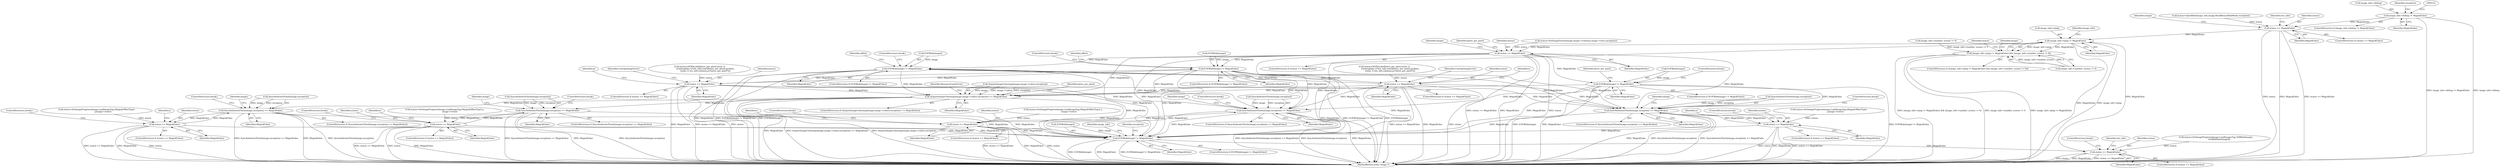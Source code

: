 digraph "0_ImageMagick_ce98a7acbcfca7f0a178f4b1e7b957e419e0cc99@pointer" {
"1000146" [label="(Call,image_info->debug != MagickFalse)"];
"1000185" [label="(Call,status == MagickFalse)"];
"1000505" [label="(Call,image_info->ping != MagickFalse)"];
"1000504" [label="(Call,(image_info->ping != MagickFalse) && (image_info->number_scenes != 0))"];
"1000542" [label="(Call,status == MagickFalse)"];
"1000695" [label="(Call,EOFBlob(image) != MagickFalse)"];
"1001538" [label="(Call,SyncAuthenticPixels(image,exception) == MagickFalse)"];
"1001565" [label="(Call,status == MagickFalse)"];
"1001969" [label="(Call,EOFBlob(image) != MagickFalse)"];
"1002050" [label="(Call,status == MagickFalse)"];
"1001681" [label="(Call,SyncAuthenticPixels(image,exception) == MagickFalse)"];
"1001708" [label="(Call,status == MagickFalse)"];
"1001715" [label="(Call,AcquireImageColormap(image,image->colors,exception) == MagickFalse)"];
"1001820" [label="(Call,SyncAuthenticPixels(image,exception) == MagickFalse)"];
"1001847" [label="(Call,status == MagickFalse)"];
"1001928" [label="(Call,SyncAuthenticPixels(image,exception) == MagickFalse)"];
"1001955" [label="(Call,status == MagickFalse)"];
"1001114" [label="(Call,EOFBlob(image) != MagickFalse)"];
"1001161" [label="(Call,status == MagickFalse)"];
"1001265" [label="(Call,EOFBlob(image) != MagickFalse)"];
"1001312" [label="(Call,status == MagickFalse)"];
"1001728" [label="(Identifier,bytes_per_pixel)"];
"1000504" [label="(Call,(image_info->ping != MagickFalse) && (image_info->number_scenes != 0))"];
"1001929" [label="(Call,SyncAuthenticPixels(image,exception))"];
"1000696" [label="(Call,EOFBlob(image))"];
"1001825" [label="(ControlStructure,break;)"];
"1002050" [label="(Call,status == MagickFalse)"];
"1000510" [label="(Call,image_info->number_scenes != 0)"];
"1000146" [label="(Call,image_info->debug != MagickFalse)"];
"1001312" [label="(Call,status == MagickFalse)"];
"1001958" [label="(ControlStructure,break;)"];
"1000150" [label="(Identifier,MagickFalse)"];
"1001132" [label="(Call,status=SGIDecode(bytes_per_pixel,(ssize_t)\n                  (runlength[y+z*iris_info.rows]/bytes_per_pixel),packets,\n                  (ssize_t) iris_info.columns,p+bytes_per_pixel*z))"];
"1000145" [label="(ControlStructure,if (image_info->debug != MagickFalse))"];
"1001819" [label="(ControlStructure,if (SyncAuthenticPixels(image,exception) == MagickFalse))"];
"1001932" [label="(Identifier,MagickFalse)"];
"1000190" [label="(Identifier,image)"];
"1001927" [label="(ControlStructure,if (SyncAuthenticPixels(image,exception) == MagickFalse))"];
"1001715" [label="(Call,AcquireImageColormap(image,image->colors,exception) == MagickFalse)"];
"1001567" [label="(Identifier,MagickFalse)"];
"1001933" [label="(ControlStructure,break;)"];
"1001313" [label="(Identifier,status)"];
"1001850" [label="(ControlStructure,break;)"];
"1000147" [label="(Call,image_info->debug)"];
"1001547" [label="(Identifier,image)"];
"1000699" [label="(ControlStructure,break;)"];
"1000542" [label="(Call,status == MagickFalse)"];
"1001163" [label="(Identifier,MagickFalse)"];
"1001680" [label="(ControlStructure,if (SyncAuthenticPixels(image,exception) == MagickFalse))"];
"1001846" [label="(ControlStructure,if (status == MagickFalse))"];
"1000543" [label="(Identifier,status)"];
"1001849" [label="(Identifier,MagickFalse)"];
"1001212" [label="(Identifier,z)"];
"1001985" [label="(Identifier,image_info)"];
"1001539" [label="(Call,SyncAuthenticPixels(image,exception))"];
"1001115" [label="(Call,EOFBlob(image))"];
"1001709" [label="(Identifier,status)"];
"1001271" [label="(Identifier,offset)"];
"1001724" [label="(Identifier,ResourceLimitError)"];
"1001708" [label="(Call,status == MagickFalse)"];
"1001928" [label="(Call,SyncAuthenticPixels(image,exception) == MagickFalse)"];
"1000177" [label="(Call,status=OpenBlob(image_info,image,ReadBinaryBlobMode,exception))"];
"1002049" [label="(ControlStructure,if (status == MagickFalse))"];
"1001956" [label="(Identifier,status)"];
"1001314" [label="(Identifier,MagickFalse)"];
"1001114" [label="(Call,EOFBlob(image) != MagickFalse)"];
"1002040" [label="(Call,status=SetImageProgress(image,LoadImagesTag,TellBlob(image),\n          GetBlobSize(image)))"];
"1001162" [label="(Identifier,status)"];
"1001983" [label="(Call,image_info->number_scenes != 0)"];
"1001537" [label="(ControlStructure,if (SyncAuthenticPixels(image,exception) == MagickFalse))"];
"1001696" [label="(Call,status=SetImageProgress(image,LoadImageTag,(MagickOffsetType) y,\n                  image->rows))"];
"1002066" [label="(MethodReturn,static Image *)"];
"1001714" [label="(ControlStructure,if (AcquireImageColormap(image,image->colors,exception) == MagickFalse))"];
"1000544" [label="(Identifier,MagickFalse)"];
"1001690" [label="(Identifier,image)"];
"1001864" [label="(Identifier,y)"];
"1001118" [label="(ControlStructure,break;)"];
"1001954" [label="(ControlStructure,if (status == MagickFalse))"];
"1001283" [label="(Call,status=SGIDecode(bytes_per_pixel,(ssize_t)\n                  (runlength[y+z*iris_info.rows]/bytes_per_pixel),packets,\n                  (ssize_t) iris_info.columns,p+bytes_per_pixel*z))"];
"1000199" [label="(Identifier,iris_info)"];
"1000541" [label="(ControlStructure,if (status == MagickFalse))"];
"1002053" [label="(ControlStructure,break;)"];
"1001835" [label="(Call,status=SetImageProgress(image,LoadImageTag,(MagickOffsetType)\n                    y,image->rows))"];
"1000185" [label="(Call,status == MagickFalse)"];
"1000531" [label="(Identifier,status)"];
"1001316" [label="(Identifier,CorruptImageError)"];
"1001268" [label="(Identifier,MagickFalse)"];
"1001943" [label="(Call,status=SetImageProgress(image,LoadImageTag,(MagickOffsetType) y,\n                image->rows))"];
"1001566" [label="(Identifier,status)"];
"1002056" [label="(Identifier,iris_info)"];
"1001847" [label="(Call,status == MagickFalse)"];
"1001957" [label="(Identifier,MagickFalse)"];
"1001685" [label="(Identifier,MagickFalse)"];
"1001553" [label="(Call,status=SetImageProgress(image,LoadImageTag,(MagickOffsetType)\n                    y,image->rows))"];
"1001969" [label="(Call,EOFBlob(image) != MagickFalse)"];
"1001564" [label="(ControlStructure,if (status == MagickFalse))"];
"1001972" [label="(Identifier,MagickFalse)"];
"1001160" [label="(ControlStructure,if (status == MagickFalse))"];
"1001543" [label="(ControlStructure,break;)"];
"1001113" [label="(ControlStructure,if (EOFBlob(image) != MagickFalse))"];
"1001565" [label="(Call,status == MagickFalse)"];
"1001269" [label="(ControlStructure,break;)"];
"1001975" [label="(Identifier,exception)"];
"1001161" [label="(Call,status == MagickFalse)"];
"1001707" [label="(ControlStructure,if (status == MagickFalse))"];
"1001937" [label="(Identifier,image)"];
"1001968" [label="(ControlStructure,if (EOFBlob(image) != MagickFalse))"];
"1001168" [label="(Identifier,p)"];
"1000695" [label="(Call,EOFBlob(image) != MagickFalse)"];
"1001824" [label="(Identifier,MagickFalse)"];
"1001829" [label="(Identifier,image)"];
"1000530" [label="(Call,status=SetImageExtent(image,image->columns,image->rows,exception))"];
"1001538" [label="(Call,SyncAuthenticPixels(image,exception) == MagickFalse)"];
"1002052" [label="(Identifier,MagickFalse)"];
"1000187" [label="(Identifier,MagickFalse)"];
"1000162" [label="(Identifier,exception)"];
"1000184" [label="(ControlStructure,if (status == MagickFalse))"];
"1001970" [label="(Call,EOFBlob(image))"];
"1000694" [label="(ControlStructure,if (EOFBlob(image) != MagickFalse))"];
"1000698" [label="(Identifier,MagickFalse)"];
"1001743" [label="(Identifier,y)"];
"1002051" [label="(Identifier,status)"];
"1001582" [label="(Identifier,y)"];
"1000186" [label="(Identifier,status)"];
"1001955" [label="(Call,status == MagickFalse)"];
"1000547" [label="(Identifier,image)"];
"1000506" [label="(Call,image_info->ping)"];
"1001716" [label="(Call,AcquireImageColormap(image,image->colors,exception))"];
"1001710" [label="(Identifier,MagickFalse)"];
"1001686" [label="(ControlStructure,break;)"];
"1001117" [label="(Identifier,MagickFalse)"];
"1001311" [label="(ControlStructure,if (status == MagickFalse))"];
"1001542" [label="(Identifier,MagickFalse)"];
"1001711" [label="(ControlStructure,break;)"];
"1001401" [label="(Identifier,y)"];
"1000702" [label="(Identifier,bytes_per_pixel)"];
"1000503" [label="(ControlStructure,if ((image_info->ping != MagickFalse) && (image_info->number_scenes != 0)))"];
"1001264" [label="(ControlStructure,if (EOFBlob(image) != MagickFalse))"];
"1000549" [label="(Identifier,bytes_per_pixel)"];
"1000505" [label="(Call,image_info->ping != MagickFalse)"];
"1001266" [label="(Call,EOFBlob(image))"];
"1001265" [label="(Call,EOFBlob(image) != MagickFalse)"];
"1000512" [label="(Identifier,image_info)"];
"1001165" [label="(Identifier,CorruptImageError)"];
"1001681" [label="(Call,SyncAuthenticPixels(image,exception) == MagickFalse)"];
"1001120" [label="(Identifier,offset)"];
"1001820" [label="(Call,SyncAuthenticPixels(image,exception) == MagickFalse)"];
"1000518" [label="(Identifier,image)"];
"1000509" [label="(Identifier,MagickFalse)"];
"1001568" [label="(ControlStructure,break;)"];
"1001682" [label="(Call,SyncAuthenticPixels(image,exception))"];
"1001848" [label="(Identifier,status)"];
"1001722" [label="(Identifier,MagickFalse)"];
"1001821" [label="(Call,SyncAuthenticPixels(image,exception))"];
"1000146" -> "1000145"  [label="AST: "];
"1000146" -> "1000150"  [label="CFG: "];
"1000147" -> "1000146"  [label="AST: "];
"1000150" -> "1000146"  [label="AST: "];
"1000152" -> "1000146"  [label="CFG: "];
"1000162" -> "1000146"  [label="CFG: "];
"1000146" -> "1002066"  [label="DDG: image_info->debug != MagickFalse"];
"1000146" -> "1002066"  [label="DDG: image_info->debug"];
"1000146" -> "1000185"  [label="DDG: MagickFalse"];
"1000185" -> "1000184"  [label="AST: "];
"1000185" -> "1000187"  [label="CFG: "];
"1000186" -> "1000185"  [label="AST: "];
"1000187" -> "1000185"  [label="AST: "];
"1000190" -> "1000185"  [label="CFG: "];
"1000199" -> "1000185"  [label="CFG: "];
"1000185" -> "1002066"  [label="DDG: status"];
"1000185" -> "1002066"  [label="DDG: MagickFalse"];
"1000185" -> "1002066"  [label="DDG: status == MagickFalse"];
"1000177" -> "1000185"  [label="DDG: status"];
"1000185" -> "1000505"  [label="DDG: MagickFalse"];
"1000505" -> "1000504"  [label="AST: "];
"1000505" -> "1000509"  [label="CFG: "];
"1000506" -> "1000505"  [label="AST: "];
"1000509" -> "1000505"  [label="AST: "];
"1000512" -> "1000505"  [label="CFG: "];
"1000504" -> "1000505"  [label="CFG: "];
"1000505" -> "1002066"  [label="DDG: MagickFalse"];
"1000505" -> "1002066"  [label="DDG: image_info->ping"];
"1000505" -> "1000504"  [label="DDG: image_info->ping"];
"1000505" -> "1000504"  [label="DDG: MagickFalse"];
"1001969" -> "1000505"  [label="DDG: MagickFalse"];
"1002050" -> "1000505"  [label="DDG: MagickFalse"];
"1000505" -> "1000542"  [label="DDG: MagickFalse"];
"1000504" -> "1000503"  [label="AST: "];
"1000504" -> "1000510"  [label="CFG: "];
"1000510" -> "1000504"  [label="AST: "];
"1000518" -> "1000504"  [label="CFG: "];
"1000531" -> "1000504"  [label="CFG: "];
"1000504" -> "1002066"  [label="DDG: image_info->ping != MagickFalse"];
"1000504" -> "1002066"  [label="DDG: (image_info->ping != MagickFalse) && (image_info->number_scenes != 0)"];
"1000504" -> "1002066"  [label="DDG: image_info->number_scenes != 0"];
"1000510" -> "1000504"  [label="DDG: image_info->number_scenes"];
"1000510" -> "1000504"  [label="DDG: 0"];
"1001983" -> "1000504"  [label="DDG: image_info->number_scenes != 0"];
"1000542" -> "1000541"  [label="AST: "];
"1000542" -> "1000544"  [label="CFG: "];
"1000543" -> "1000542"  [label="AST: "];
"1000544" -> "1000542"  [label="AST: "];
"1000547" -> "1000542"  [label="CFG: "];
"1000549" -> "1000542"  [label="CFG: "];
"1000542" -> "1002066"  [label="DDG: status"];
"1000542" -> "1002066"  [label="DDG: status == MagickFalse"];
"1000542" -> "1002066"  [label="DDG: MagickFalse"];
"1000530" -> "1000542"  [label="DDG: status"];
"1000542" -> "1000695"  [label="DDG: MagickFalse"];
"1000542" -> "1001114"  [label="DDG: MagickFalse"];
"1000542" -> "1001265"  [label="DDG: MagickFalse"];
"1000542" -> "1001538"  [label="DDG: MagickFalse"];
"1000542" -> "1001681"  [label="DDG: MagickFalse"];
"1000542" -> "1001715"  [label="DDG: MagickFalse"];
"1000542" -> "1001969"  [label="DDG: MagickFalse"];
"1000695" -> "1000694"  [label="AST: "];
"1000695" -> "1000698"  [label="CFG: "];
"1000696" -> "1000695"  [label="AST: "];
"1000698" -> "1000695"  [label="AST: "];
"1000699" -> "1000695"  [label="CFG: "];
"1000702" -> "1000695"  [label="CFG: "];
"1000695" -> "1002066"  [label="DDG: EOFBlob(image) != MagickFalse"];
"1000695" -> "1002066"  [label="DDG: EOFBlob(image)"];
"1000695" -> "1002066"  [label="DDG: MagickFalse"];
"1000696" -> "1000695"  [label="DDG: image"];
"1000695" -> "1001538"  [label="DDG: MagickFalse"];
"1000695" -> "1001681"  [label="DDG: MagickFalse"];
"1000695" -> "1001715"  [label="DDG: MagickFalse"];
"1000695" -> "1001969"  [label="DDG: MagickFalse"];
"1001538" -> "1001537"  [label="AST: "];
"1001538" -> "1001542"  [label="CFG: "];
"1001539" -> "1001538"  [label="AST: "];
"1001542" -> "1001538"  [label="AST: "];
"1001543" -> "1001538"  [label="CFG: "];
"1001547" -> "1001538"  [label="CFG: "];
"1001538" -> "1002066"  [label="DDG: MagickFalse"];
"1001538" -> "1002066"  [label="DDG: SyncAuthenticPixels(image,exception)"];
"1001538" -> "1002066"  [label="DDG: SyncAuthenticPixels(image,exception) == MagickFalse"];
"1001539" -> "1001538"  [label="DDG: image"];
"1001539" -> "1001538"  [label="DDG: exception"];
"1001161" -> "1001538"  [label="DDG: MagickFalse"];
"1001565" -> "1001538"  [label="DDG: MagickFalse"];
"1001265" -> "1001538"  [label="DDG: MagickFalse"];
"1001114" -> "1001538"  [label="DDG: MagickFalse"];
"1001312" -> "1001538"  [label="DDG: MagickFalse"];
"1001538" -> "1001565"  [label="DDG: MagickFalse"];
"1001538" -> "1001969"  [label="DDG: MagickFalse"];
"1001565" -> "1001564"  [label="AST: "];
"1001565" -> "1001567"  [label="CFG: "];
"1001566" -> "1001565"  [label="AST: "];
"1001567" -> "1001565"  [label="AST: "];
"1001568" -> "1001565"  [label="CFG: "];
"1001401" -> "1001565"  [label="CFG: "];
"1001565" -> "1002066"  [label="DDG: MagickFalse"];
"1001565" -> "1002066"  [label="DDG: status == MagickFalse"];
"1001565" -> "1002066"  [label="DDG: status"];
"1001553" -> "1001565"  [label="DDG: status"];
"1001565" -> "1001969"  [label="DDG: MagickFalse"];
"1001969" -> "1001968"  [label="AST: "];
"1001969" -> "1001972"  [label="CFG: "];
"1001970" -> "1001969"  [label="AST: "];
"1001972" -> "1001969"  [label="AST: "];
"1001975" -> "1001969"  [label="CFG: "];
"1001985" -> "1001969"  [label="CFG: "];
"1001969" -> "1002066"  [label="DDG: EOFBlob(image)"];
"1001969" -> "1002066"  [label="DDG: MagickFalse"];
"1001969" -> "1002066"  [label="DDG: EOFBlob(image) != MagickFalse"];
"1001970" -> "1001969"  [label="DDG: image"];
"1001161" -> "1001969"  [label="DDG: MagickFalse"];
"1001265" -> "1001969"  [label="DDG: MagickFalse"];
"1001681" -> "1001969"  [label="DDG: MagickFalse"];
"1001715" -> "1001969"  [label="DDG: MagickFalse"];
"1001820" -> "1001969"  [label="DDG: MagickFalse"];
"1001928" -> "1001969"  [label="DDG: MagickFalse"];
"1001847" -> "1001969"  [label="DDG: MagickFalse"];
"1001955" -> "1001969"  [label="DDG: MagickFalse"];
"1001312" -> "1001969"  [label="DDG: MagickFalse"];
"1001114" -> "1001969"  [label="DDG: MagickFalse"];
"1001708" -> "1001969"  [label="DDG: MagickFalse"];
"1001969" -> "1002050"  [label="DDG: MagickFalse"];
"1002050" -> "1002049"  [label="AST: "];
"1002050" -> "1002052"  [label="CFG: "];
"1002051" -> "1002050"  [label="AST: "];
"1002052" -> "1002050"  [label="AST: "];
"1002056" -> "1002050"  [label="CFG: "];
"1002053" -> "1002050"  [label="CFG: "];
"1002050" -> "1002066"  [label="DDG: status"];
"1002050" -> "1002066"  [label="DDG: MagickFalse"];
"1002050" -> "1002066"  [label="DDG: status == MagickFalse"];
"1002040" -> "1002050"  [label="DDG: status"];
"1001681" -> "1001680"  [label="AST: "];
"1001681" -> "1001685"  [label="CFG: "];
"1001682" -> "1001681"  [label="AST: "];
"1001685" -> "1001681"  [label="AST: "];
"1001686" -> "1001681"  [label="CFG: "];
"1001690" -> "1001681"  [label="CFG: "];
"1001681" -> "1002066"  [label="DDG: SyncAuthenticPixels(image,exception)"];
"1001681" -> "1002066"  [label="DDG: MagickFalse"];
"1001681" -> "1002066"  [label="DDG: SyncAuthenticPixels(image,exception) == MagickFalse"];
"1001682" -> "1001681"  [label="DDG: image"];
"1001682" -> "1001681"  [label="DDG: exception"];
"1001161" -> "1001681"  [label="DDG: MagickFalse"];
"1001265" -> "1001681"  [label="DDG: MagickFalse"];
"1001312" -> "1001681"  [label="DDG: MagickFalse"];
"1001114" -> "1001681"  [label="DDG: MagickFalse"];
"1001708" -> "1001681"  [label="DDG: MagickFalse"];
"1001681" -> "1001708"  [label="DDG: MagickFalse"];
"1001708" -> "1001707"  [label="AST: "];
"1001708" -> "1001710"  [label="CFG: "];
"1001709" -> "1001708"  [label="AST: "];
"1001710" -> "1001708"  [label="AST: "];
"1001711" -> "1001708"  [label="CFG: "];
"1001582" -> "1001708"  [label="CFG: "];
"1001708" -> "1002066"  [label="DDG: status"];
"1001708" -> "1002066"  [label="DDG: status == MagickFalse"];
"1001708" -> "1002066"  [label="DDG: MagickFalse"];
"1001696" -> "1001708"  [label="DDG: status"];
"1001715" -> "1001714"  [label="AST: "];
"1001715" -> "1001722"  [label="CFG: "];
"1001716" -> "1001715"  [label="AST: "];
"1001722" -> "1001715"  [label="AST: "];
"1001724" -> "1001715"  [label="CFG: "];
"1001728" -> "1001715"  [label="CFG: "];
"1001715" -> "1002066"  [label="DDG: AcquireImageColormap(image,image->colors,exception)"];
"1001715" -> "1002066"  [label="DDG: MagickFalse"];
"1001715" -> "1002066"  [label="DDG: AcquireImageColormap(image,image->colors,exception) == MagickFalse"];
"1001716" -> "1001715"  [label="DDG: image"];
"1001716" -> "1001715"  [label="DDG: image->colors"];
"1001716" -> "1001715"  [label="DDG: exception"];
"1001161" -> "1001715"  [label="DDG: MagickFalse"];
"1001265" -> "1001715"  [label="DDG: MagickFalse"];
"1001114" -> "1001715"  [label="DDG: MagickFalse"];
"1001312" -> "1001715"  [label="DDG: MagickFalse"];
"1001715" -> "1001820"  [label="DDG: MagickFalse"];
"1001715" -> "1001928"  [label="DDG: MagickFalse"];
"1001820" -> "1001819"  [label="AST: "];
"1001820" -> "1001824"  [label="CFG: "];
"1001821" -> "1001820"  [label="AST: "];
"1001824" -> "1001820"  [label="AST: "];
"1001825" -> "1001820"  [label="CFG: "];
"1001829" -> "1001820"  [label="CFG: "];
"1001820" -> "1002066"  [label="DDG: SyncAuthenticPixels(image,exception) == MagickFalse"];
"1001820" -> "1002066"  [label="DDG: MagickFalse"];
"1001820" -> "1002066"  [label="DDG: SyncAuthenticPixels(image,exception)"];
"1001821" -> "1001820"  [label="DDG: image"];
"1001821" -> "1001820"  [label="DDG: exception"];
"1001847" -> "1001820"  [label="DDG: MagickFalse"];
"1001820" -> "1001847"  [label="DDG: MagickFalse"];
"1001847" -> "1001846"  [label="AST: "];
"1001847" -> "1001849"  [label="CFG: "];
"1001848" -> "1001847"  [label="AST: "];
"1001849" -> "1001847"  [label="AST: "];
"1001850" -> "1001847"  [label="CFG: "];
"1001743" -> "1001847"  [label="CFG: "];
"1001847" -> "1002066"  [label="DDG: status"];
"1001847" -> "1002066"  [label="DDG: status == MagickFalse"];
"1001847" -> "1002066"  [label="DDG: MagickFalse"];
"1001835" -> "1001847"  [label="DDG: status"];
"1001928" -> "1001927"  [label="AST: "];
"1001928" -> "1001932"  [label="CFG: "];
"1001929" -> "1001928"  [label="AST: "];
"1001932" -> "1001928"  [label="AST: "];
"1001933" -> "1001928"  [label="CFG: "];
"1001937" -> "1001928"  [label="CFG: "];
"1001928" -> "1002066"  [label="DDG: SyncAuthenticPixels(image,exception)"];
"1001928" -> "1002066"  [label="DDG: SyncAuthenticPixels(image,exception) == MagickFalse"];
"1001928" -> "1002066"  [label="DDG: MagickFalse"];
"1001929" -> "1001928"  [label="DDG: image"];
"1001929" -> "1001928"  [label="DDG: exception"];
"1001955" -> "1001928"  [label="DDG: MagickFalse"];
"1001928" -> "1001955"  [label="DDG: MagickFalse"];
"1001955" -> "1001954"  [label="AST: "];
"1001955" -> "1001957"  [label="CFG: "];
"1001956" -> "1001955"  [label="AST: "];
"1001957" -> "1001955"  [label="AST: "];
"1001958" -> "1001955"  [label="CFG: "];
"1001864" -> "1001955"  [label="CFG: "];
"1001955" -> "1002066"  [label="DDG: status == MagickFalse"];
"1001955" -> "1002066"  [label="DDG: status"];
"1001955" -> "1002066"  [label="DDG: MagickFalse"];
"1001943" -> "1001955"  [label="DDG: status"];
"1001114" -> "1001113"  [label="AST: "];
"1001114" -> "1001117"  [label="CFG: "];
"1001115" -> "1001114"  [label="AST: "];
"1001117" -> "1001114"  [label="AST: "];
"1001118" -> "1001114"  [label="CFG: "];
"1001120" -> "1001114"  [label="CFG: "];
"1001114" -> "1002066"  [label="DDG: EOFBlob(image) != MagickFalse"];
"1001114" -> "1002066"  [label="DDG: EOFBlob(image)"];
"1001114" -> "1002066"  [label="DDG: MagickFalse"];
"1001115" -> "1001114"  [label="DDG: image"];
"1001161" -> "1001114"  [label="DDG: MagickFalse"];
"1001114" -> "1001161"  [label="DDG: MagickFalse"];
"1001161" -> "1001160"  [label="AST: "];
"1001161" -> "1001163"  [label="CFG: "];
"1001162" -> "1001161"  [label="AST: "];
"1001163" -> "1001161"  [label="AST: "];
"1001165" -> "1001161"  [label="CFG: "];
"1001168" -> "1001161"  [label="CFG: "];
"1001161" -> "1002066"  [label="DDG: MagickFalse"];
"1001161" -> "1002066"  [label="DDG: status == MagickFalse"];
"1001161" -> "1002066"  [label="DDG: status"];
"1001132" -> "1001161"  [label="DDG: status"];
"1001265" -> "1001264"  [label="AST: "];
"1001265" -> "1001268"  [label="CFG: "];
"1001266" -> "1001265"  [label="AST: "];
"1001268" -> "1001265"  [label="AST: "];
"1001269" -> "1001265"  [label="CFG: "];
"1001271" -> "1001265"  [label="CFG: "];
"1001265" -> "1002066"  [label="DDG: EOFBlob(image) != MagickFalse"];
"1001265" -> "1002066"  [label="DDG: EOFBlob(image)"];
"1001265" -> "1002066"  [label="DDG: MagickFalse"];
"1001266" -> "1001265"  [label="DDG: image"];
"1001312" -> "1001265"  [label="DDG: MagickFalse"];
"1001265" -> "1001312"  [label="DDG: MagickFalse"];
"1001312" -> "1001311"  [label="AST: "];
"1001312" -> "1001314"  [label="CFG: "];
"1001313" -> "1001312"  [label="AST: "];
"1001314" -> "1001312"  [label="AST: "];
"1001316" -> "1001312"  [label="CFG: "];
"1001212" -> "1001312"  [label="CFG: "];
"1001312" -> "1002066"  [label="DDG: status == MagickFalse"];
"1001312" -> "1002066"  [label="DDG: status"];
"1001312" -> "1002066"  [label="DDG: MagickFalse"];
"1001283" -> "1001312"  [label="DDG: status"];
}
